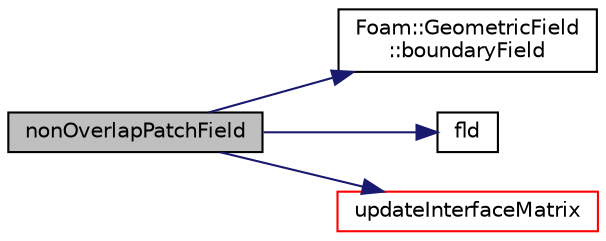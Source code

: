 digraph "nonOverlapPatchField"
{
  bgcolor="transparent";
  edge [fontname="Helvetica",fontsize="10",labelfontname="Helvetica",labelfontsize="10"];
  node [fontname="Helvetica",fontsize="10",shape=record];
  rankdir="LR";
  Node164 [label="nonOverlapPatchField",height=0.2,width=0.4,color="black", fillcolor="grey75", style="filled", fontcolor="black"];
  Node164 -> Node165 [color="midnightblue",fontsize="10",style="solid",fontname="Helvetica"];
  Node165 [label="Foam::GeometricField\l::boundaryField",height=0.2,width=0.4,color="black",URL="$a23249.html#a9ff7de36fba06b4f4f77a75142ad72b6",tooltip="Return const-reference to the boundary field. "];
  Node164 -> Node166 [color="midnightblue",fontsize="10",style="solid",fontname="Helvetica"];
  Node166 [label="fld",height=0.2,width=0.4,color="black",URL="$a19337.html#a378472d1f8b33eeefbda63a947476c8c"];
  Node164 -> Node167 [color="midnightblue",fontsize="10",style="solid",fontname="Helvetica"];
  Node167 [label="updateInterfaceMatrix",height=0.2,width=0.4,color="red",URL="$a22805.html#a4144bb27e8739ab5a673b3da1e245e17",tooltip="Update result field based on interface functionality. "];
}
